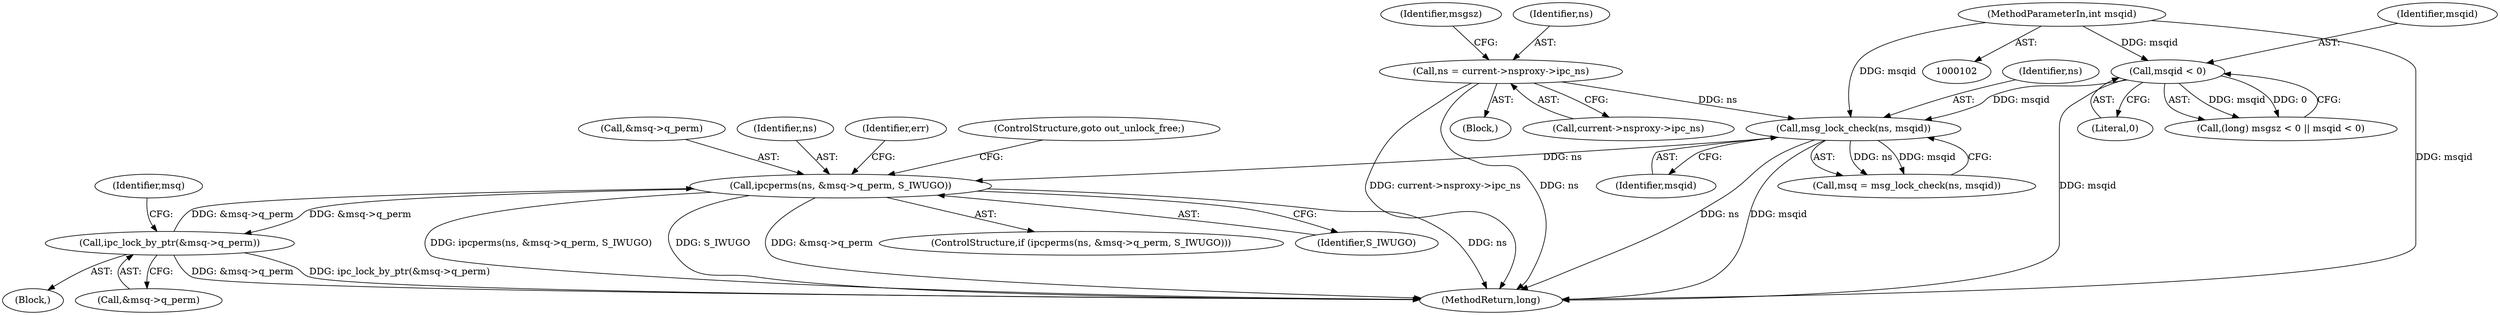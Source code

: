 digraph "0_linux_6062a8dc0517bce23e3c2f7d2fea5e22411269a3@pointer" {
"1000189" [label="(Call,ipcperms(ns, &msq->q_perm, S_IWUGO))"];
"1000169" [label="(Call,msg_lock_check(ns, msqid))"];
"1000113" [label="(Call,ns = current->nsproxy->ipc_ns)"];
"1000133" [label="(Call,msqid < 0)"];
"1000103" [label="(MethodParameterIn,int msqid)"];
"1000255" [label="(Call,ipc_lock_by_ptr(&msq->q_perm))"];
"1000189" [label="(Call,ipcperms(ns, &msq->q_perm, S_IWUGO))"];
"1000182" [label="(Block,)"];
"1000188" [label="(ControlStructure,if (ipcperms(ns, &msq->q_perm, S_IWUGO)))"];
"1000198" [label="(Identifier,err)"];
"1000196" [label="(ControlStructure,goto out_unlock_free;)"];
"1000191" [label="(Call,&msq->q_perm)"];
"1000256" [label="(Call,&msq->q_perm)"];
"1000167" [label="(Call,msq = msg_lock_check(ns, msqid))"];
"1000171" [label="(Identifier,msqid)"];
"1000189" [label="(Call,ipcperms(ns, &msq->q_perm, S_IWUGO))"];
"1000113" [label="(Call,ns = current->nsproxy->ipc_ns)"];
"1000190" [label="(Identifier,ns)"];
"1000108" [label="(Block,)"];
"1000169" [label="(Call,msg_lock_check(ns, msqid))"];
"1000135" [label="(Literal,0)"];
"1000133" [label="(Call,msqid < 0)"];
"1000127" [label="(Call,(long) msgsz < 0 || msqid < 0)"];
"1000255" [label="(Call,ipc_lock_by_ptr(&msq->q_perm))"];
"1000103" [label="(MethodParameterIn,int msqid)"];
"1000350" [label="(MethodReturn,long)"];
"1000195" [label="(Identifier,S_IWUGO)"];
"1000115" [label="(Call,current->nsproxy->ipc_ns)"];
"1000134" [label="(Identifier,msqid)"];
"1000170" [label="(Identifier,ns)"];
"1000114" [label="(Identifier,ns)"];
"1000261" [label="(Identifier,msq)"];
"1000123" [label="(Identifier,msgsz)"];
"1000189" -> "1000188"  [label="AST: "];
"1000189" -> "1000195"  [label="CFG: "];
"1000190" -> "1000189"  [label="AST: "];
"1000191" -> "1000189"  [label="AST: "];
"1000195" -> "1000189"  [label="AST: "];
"1000196" -> "1000189"  [label="CFG: "];
"1000198" -> "1000189"  [label="CFG: "];
"1000189" -> "1000350"  [label="DDG: ns"];
"1000189" -> "1000350"  [label="DDG: ipcperms(ns, &msq->q_perm, S_IWUGO)"];
"1000189" -> "1000350"  [label="DDG: S_IWUGO"];
"1000189" -> "1000350"  [label="DDG: &msq->q_perm"];
"1000169" -> "1000189"  [label="DDG: ns"];
"1000255" -> "1000189"  [label="DDG: &msq->q_perm"];
"1000189" -> "1000255"  [label="DDG: &msq->q_perm"];
"1000169" -> "1000167"  [label="AST: "];
"1000169" -> "1000171"  [label="CFG: "];
"1000170" -> "1000169"  [label="AST: "];
"1000171" -> "1000169"  [label="AST: "];
"1000167" -> "1000169"  [label="CFG: "];
"1000169" -> "1000350"  [label="DDG: msqid"];
"1000169" -> "1000350"  [label="DDG: ns"];
"1000169" -> "1000167"  [label="DDG: ns"];
"1000169" -> "1000167"  [label="DDG: msqid"];
"1000113" -> "1000169"  [label="DDG: ns"];
"1000133" -> "1000169"  [label="DDG: msqid"];
"1000103" -> "1000169"  [label="DDG: msqid"];
"1000113" -> "1000108"  [label="AST: "];
"1000113" -> "1000115"  [label="CFG: "];
"1000114" -> "1000113"  [label="AST: "];
"1000115" -> "1000113"  [label="AST: "];
"1000123" -> "1000113"  [label="CFG: "];
"1000113" -> "1000350"  [label="DDG: ns"];
"1000113" -> "1000350"  [label="DDG: current->nsproxy->ipc_ns"];
"1000133" -> "1000127"  [label="AST: "];
"1000133" -> "1000135"  [label="CFG: "];
"1000134" -> "1000133"  [label="AST: "];
"1000135" -> "1000133"  [label="AST: "];
"1000127" -> "1000133"  [label="CFG: "];
"1000133" -> "1000350"  [label="DDG: msqid"];
"1000133" -> "1000127"  [label="DDG: msqid"];
"1000133" -> "1000127"  [label="DDG: 0"];
"1000103" -> "1000133"  [label="DDG: msqid"];
"1000103" -> "1000102"  [label="AST: "];
"1000103" -> "1000350"  [label="DDG: msqid"];
"1000255" -> "1000182"  [label="AST: "];
"1000255" -> "1000256"  [label="CFG: "];
"1000256" -> "1000255"  [label="AST: "];
"1000261" -> "1000255"  [label="CFG: "];
"1000255" -> "1000350"  [label="DDG: &msq->q_perm"];
"1000255" -> "1000350"  [label="DDG: ipc_lock_by_ptr(&msq->q_perm)"];
}
